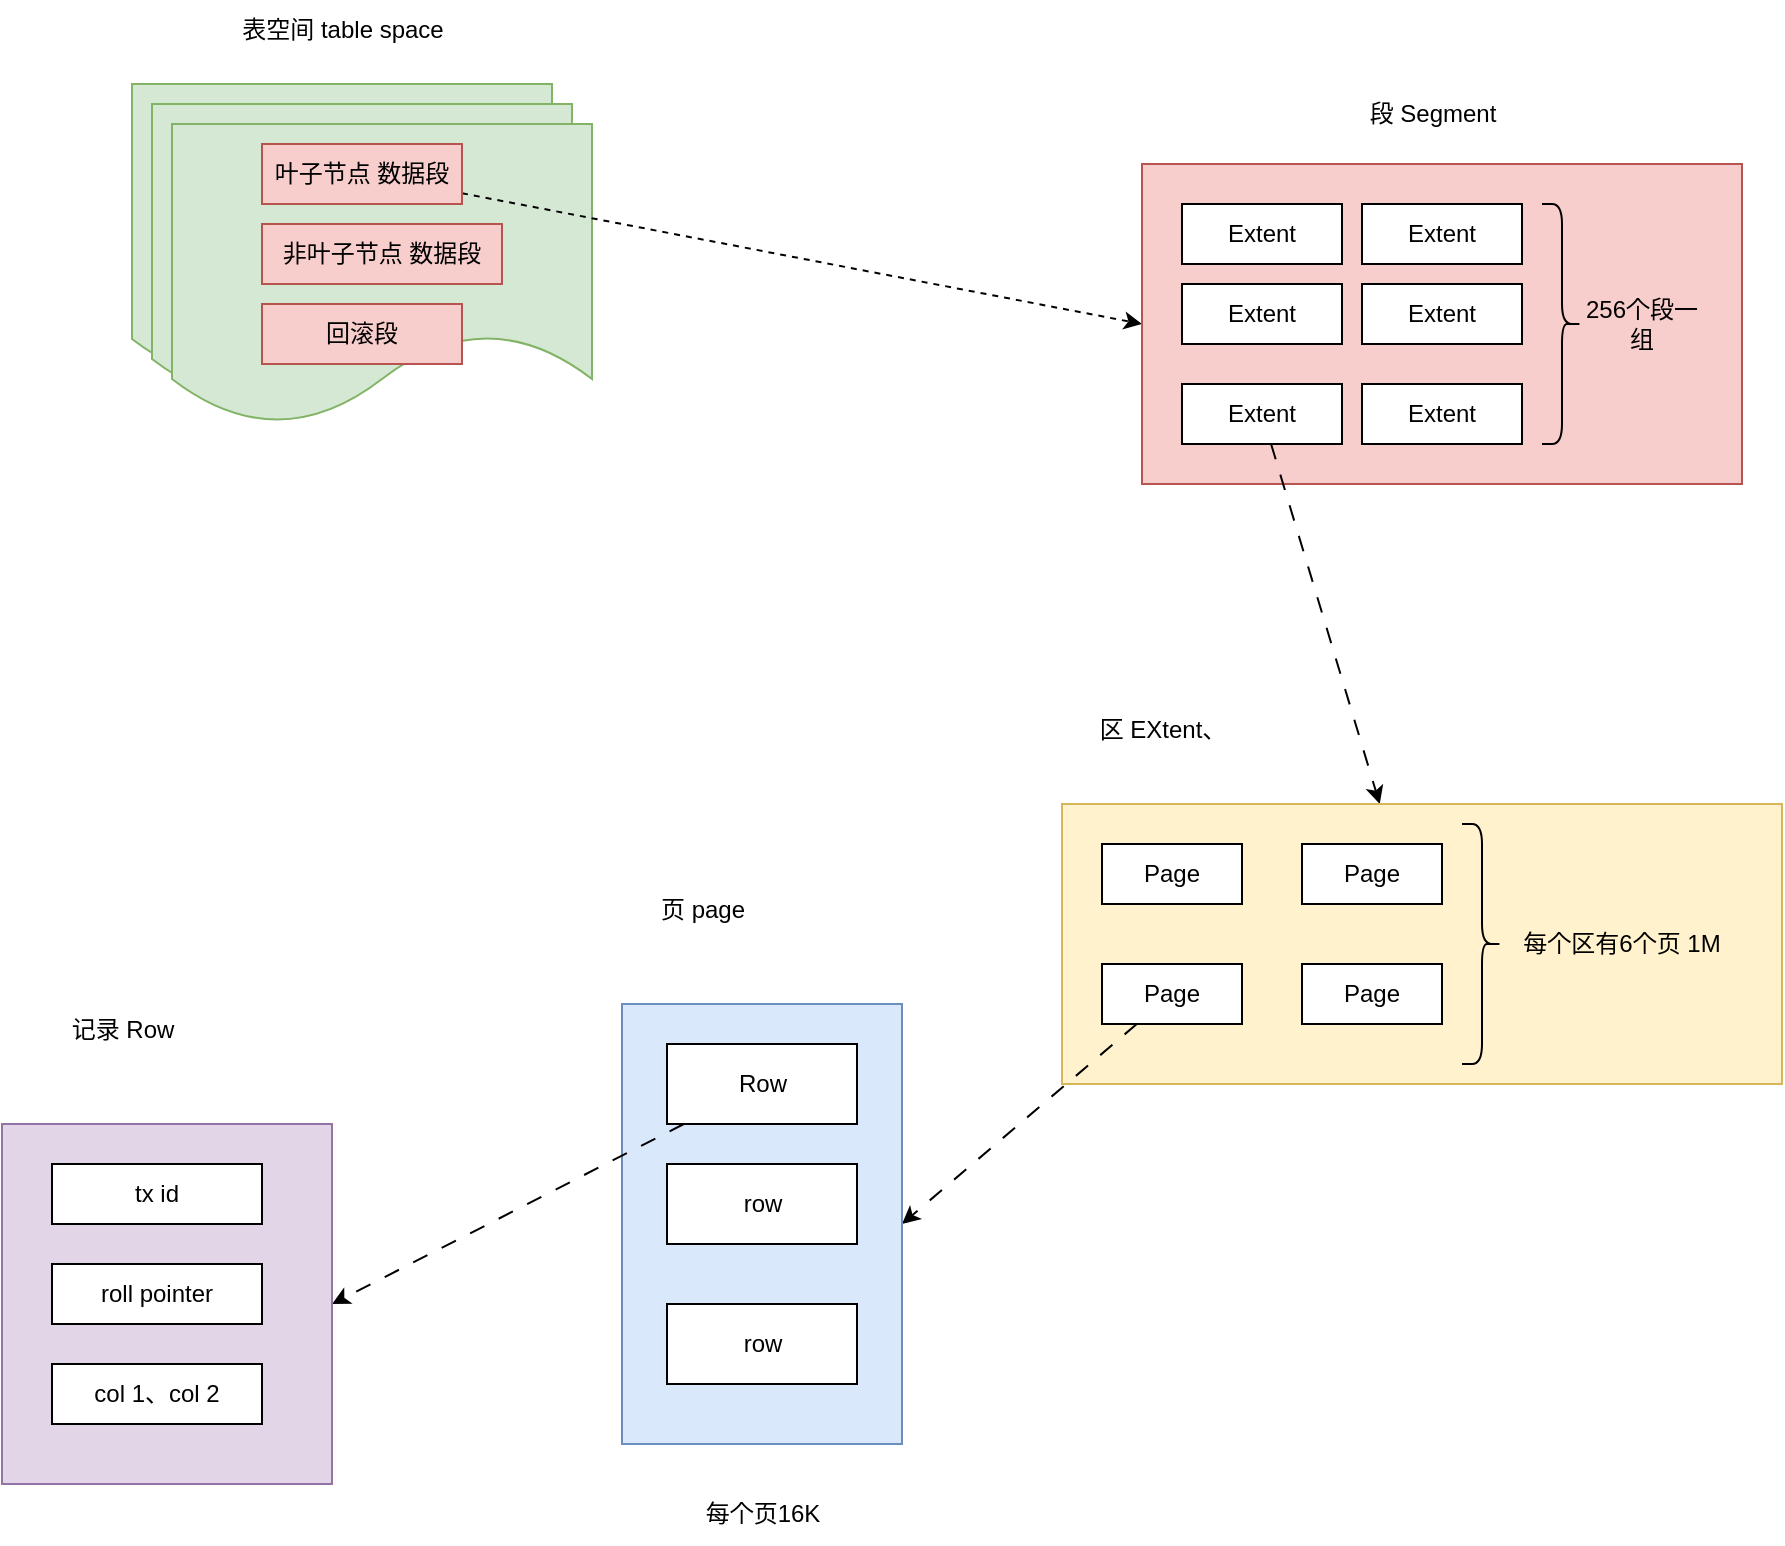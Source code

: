 <mxfile version="23.1.7" type="github">
  <diagram name="Page-1" id="gy4NEoS5YfscLkt1rcrz">
    <mxGraphModel dx="2212" dy="795" grid="1" gridSize="10" guides="1" tooltips="1" connect="1" arrows="1" fold="1" page="1" pageScale="1" pageWidth="850" pageHeight="1100" math="0" shadow="0">
      <root>
        <mxCell id="0" />
        <mxCell id="1" parent="0" />
        <mxCell id="opUYMGLfa8pnxmachDHJ-1" value="" style="shape=document;whiteSpace=wrap;html=1;boundedLbl=1;fillColor=#d5e8d4;strokeColor=#82b366;" vertex="1" parent="1">
          <mxGeometry x="45" y="250" width="210" height="150" as="geometry" />
        </mxCell>
        <mxCell id="opUYMGLfa8pnxmachDHJ-4" value="表空间 table space" style="text;html=1;align=center;verticalAlign=middle;resizable=0;points=[];autosize=1;strokeColor=none;fillColor=none;" vertex="1" parent="1">
          <mxGeometry x="90" y="208" width="120" height="30" as="geometry" />
        </mxCell>
        <mxCell id="opUYMGLfa8pnxmachDHJ-7" value="" style="shape=document;whiteSpace=wrap;html=1;boundedLbl=1;fillColor=#d5e8d4;strokeColor=#82b366;" vertex="1" parent="1">
          <mxGeometry x="55" y="260" width="210" height="150" as="geometry" />
        </mxCell>
        <mxCell id="opUYMGLfa8pnxmachDHJ-8" value="" style="shape=document;whiteSpace=wrap;html=1;boundedLbl=1;fillColor=#d5e8d4;strokeColor=#82b366;" vertex="1" parent="1">
          <mxGeometry x="65" y="270" width="210" height="150" as="geometry" />
        </mxCell>
        <mxCell id="opUYMGLfa8pnxmachDHJ-13" style="rounded=0;orthogonalLoop=1;jettySize=auto;html=1;entryX=0;entryY=0.5;entryDx=0;entryDy=0;elbow=vertical;dashed=1;" edge="1" parent="1" source="opUYMGLfa8pnxmachDHJ-9" target="opUYMGLfa8pnxmachDHJ-12">
          <mxGeometry relative="1" as="geometry" />
        </mxCell>
        <mxCell id="opUYMGLfa8pnxmachDHJ-9" value="叶子节点 数据段" style="rounded=0;whiteSpace=wrap;html=1;fillColor=#f8cecc;strokeColor=#b85450;" vertex="1" parent="1">
          <mxGeometry x="110" y="280" width="100" height="30" as="geometry" />
        </mxCell>
        <mxCell id="opUYMGLfa8pnxmachDHJ-10" value="回滚段" style="rounded=0;whiteSpace=wrap;html=1;fillColor=#f8cecc;strokeColor=#b85450;" vertex="1" parent="1">
          <mxGeometry x="110" y="360" width="100" height="30" as="geometry" />
        </mxCell>
        <mxCell id="opUYMGLfa8pnxmachDHJ-11" value="非叶子节点 数据段" style="rounded=0;whiteSpace=wrap;html=1;fillColor=#f8cecc;strokeColor=#b85450;" vertex="1" parent="1">
          <mxGeometry x="110" y="320" width="120" height="30" as="geometry" />
        </mxCell>
        <mxCell id="opUYMGLfa8pnxmachDHJ-12" value="" style="rounded=0;whiteSpace=wrap;html=1;fillColor=#f8cecc;strokeColor=#b85450;" vertex="1" parent="1">
          <mxGeometry x="550" y="290" width="300" height="160" as="geometry" />
        </mxCell>
        <mxCell id="opUYMGLfa8pnxmachDHJ-15" value="段 Segment" style="text;html=1;align=center;verticalAlign=middle;resizable=0;points=[];autosize=1;strokeColor=none;fillColor=none;" vertex="1" parent="1">
          <mxGeometry x="650" y="250" width="90" height="30" as="geometry" />
        </mxCell>
        <mxCell id="opUYMGLfa8pnxmachDHJ-16" value="Extent" style="rounded=0;whiteSpace=wrap;html=1;" vertex="1" parent="1">
          <mxGeometry x="570" y="310" width="80" height="30" as="geometry" />
        </mxCell>
        <mxCell id="opUYMGLfa8pnxmachDHJ-17" value="Extent" style="rounded=0;whiteSpace=wrap;html=1;" vertex="1" parent="1">
          <mxGeometry x="570" y="350" width="80" height="30" as="geometry" />
        </mxCell>
        <mxCell id="opUYMGLfa8pnxmachDHJ-31" style="rounded=0;orthogonalLoop=1;jettySize=auto;html=1;dashed=1;dashPattern=8 8;" edge="1" parent="1" source="opUYMGLfa8pnxmachDHJ-18" target="opUYMGLfa8pnxmachDHJ-26">
          <mxGeometry relative="1" as="geometry" />
        </mxCell>
        <mxCell id="opUYMGLfa8pnxmachDHJ-18" value="Extent" style="rounded=0;whiteSpace=wrap;html=1;" vertex="1" parent="1">
          <mxGeometry x="570" y="400" width="80" height="30" as="geometry" />
        </mxCell>
        <mxCell id="opUYMGLfa8pnxmachDHJ-19" value="Extent" style="rounded=0;whiteSpace=wrap;html=1;" vertex="1" parent="1">
          <mxGeometry x="660" y="310" width="80" height="30" as="geometry" />
        </mxCell>
        <mxCell id="opUYMGLfa8pnxmachDHJ-20" value="Extent" style="rounded=0;whiteSpace=wrap;html=1;" vertex="1" parent="1">
          <mxGeometry x="660" y="350" width="80" height="30" as="geometry" />
        </mxCell>
        <mxCell id="opUYMGLfa8pnxmachDHJ-21" value="Extent" style="rounded=0;whiteSpace=wrap;html=1;" vertex="1" parent="1">
          <mxGeometry x="660" y="400" width="80" height="30" as="geometry" />
        </mxCell>
        <mxCell id="opUYMGLfa8pnxmachDHJ-22" value="" style="shape=curlyBracket;whiteSpace=wrap;html=1;rounded=1;flipH=1;labelPosition=right;verticalLabelPosition=middle;align=left;verticalAlign=middle;" vertex="1" parent="1">
          <mxGeometry x="750" y="310" width="20" height="120" as="geometry" />
        </mxCell>
        <mxCell id="opUYMGLfa8pnxmachDHJ-24" value="256个段一组" style="text;html=1;align=center;verticalAlign=middle;whiteSpace=wrap;rounded=0;" vertex="1" parent="1">
          <mxGeometry x="770" y="355" width="60" height="30" as="geometry" />
        </mxCell>
        <mxCell id="opUYMGLfa8pnxmachDHJ-26" value="" style="rounded=0;whiteSpace=wrap;html=1;fillColor=#fff2cc;strokeColor=#d6b656;" vertex="1" parent="1">
          <mxGeometry x="510" y="610" width="360" height="140" as="geometry" />
        </mxCell>
        <mxCell id="opUYMGLfa8pnxmachDHJ-27" value="Page" style="rounded=0;whiteSpace=wrap;html=1;" vertex="1" parent="1">
          <mxGeometry x="530" y="630" width="70" height="30" as="geometry" />
        </mxCell>
        <mxCell id="opUYMGLfa8pnxmachDHJ-28" value="Page" style="rounded=0;whiteSpace=wrap;html=1;" vertex="1" parent="1">
          <mxGeometry x="630" y="690" width="70" height="30" as="geometry" />
        </mxCell>
        <mxCell id="opUYMGLfa8pnxmachDHJ-29" value="Page" style="rounded=0;whiteSpace=wrap;html=1;" vertex="1" parent="1">
          <mxGeometry x="630" y="630" width="70" height="30" as="geometry" />
        </mxCell>
        <mxCell id="opUYMGLfa8pnxmachDHJ-37" style="rounded=0;orthogonalLoop=1;jettySize=auto;html=1;entryX=1;entryY=0.5;entryDx=0;entryDy=0;dashed=1;dashPattern=8 8;" edge="1" parent="1" source="opUYMGLfa8pnxmachDHJ-30" target="opUYMGLfa8pnxmachDHJ-35">
          <mxGeometry relative="1" as="geometry" />
        </mxCell>
        <mxCell id="opUYMGLfa8pnxmachDHJ-30" value="Page" style="rounded=0;whiteSpace=wrap;html=1;" vertex="1" parent="1">
          <mxGeometry x="530" y="690" width="70" height="30" as="geometry" />
        </mxCell>
        <mxCell id="opUYMGLfa8pnxmachDHJ-32" value="区 EXtent、" style="text;html=1;align=center;verticalAlign=middle;resizable=0;points=[];autosize=1;strokeColor=none;fillColor=none;" vertex="1" parent="1">
          <mxGeometry x="515" y="558" width="90" height="30" as="geometry" />
        </mxCell>
        <mxCell id="opUYMGLfa8pnxmachDHJ-33" value="" style="shape=curlyBracket;whiteSpace=wrap;html=1;rounded=1;flipH=1;labelPosition=right;verticalLabelPosition=middle;align=left;verticalAlign=middle;" vertex="1" parent="1">
          <mxGeometry x="710" y="620" width="20" height="120" as="geometry" />
        </mxCell>
        <mxCell id="opUYMGLfa8pnxmachDHJ-34" value="每个区有6个页 1M" style="text;html=1;align=center;verticalAlign=middle;whiteSpace=wrap;rounded=0;" vertex="1" parent="1">
          <mxGeometry x="730" y="665" width="120" height="30" as="geometry" />
        </mxCell>
        <mxCell id="opUYMGLfa8pnxmachDHJ-35" value="" style="rounded=0;whiteSpace=wrap;html=1;fillColor=#dae8fc;strokeColor=#6c8ebf;" vertex="1" parent="1">
          <mxGeometry x="290" y="710" width="140" height="220" as="geometry" />
        </mxCell>
        <mxCell id="opUYMGLfa8pnxmachDHJ-36" value="页 page" style="text;html=1;align=center;verticalAlign=middle;resizable=0;points=[];autosize=1;strokeColor=none;fillColor=none;" vertex="1" parent="1">
          <mxGeometry x="295" y="648" width="70" height="30" as="geometry" />
        </mxCell>
        <mxCell id="opUYMGLfa8pnxmachDHJ-43" style="rounded=0;orthogonalLoop=1;jettySize=auto;html=1;entryX=1;entryY=0.5;entryDx=0;entryDy=0;dashed=1;dashPattern=8 8;" edge="1" parent="1" source="opUYMGLfa8pnxmachDHJ-38" target="opUYMGLfa8pnxmachDHJ-42">
          <mxGeometry relative="1" as="geometry" />
        </mxCell>
        <mxCell id="opUYMGLfa8pnxmachDHJ-38" value="Row" style="rounded=0;whiteSpace=wrap;html=1;" vertex="1" parent="1">
          <mxGeometry x="312.5" y="730" width="95" height="40" as="geometry" />
        </mxCell>
        <mxCell id="opUYMGLfa8pnxmachDHJ-39" value="row" style="rounded=0;whiteSpace=wrap;html=1;" vertex="1" parent="1">
          <mxGeometry x="312.5" y="790" width="95" height="40" as="geometry" />
        </mxCell>
        <mxCell id="opUYMGLfa8pnxmachDHJ-40" value="row" style="rounded=0;whiteSpace=wrap;html=1;" vertex="1" parent="1">
          <mxGeometry x="312.5" y="860" width="95" height="40" as="geometry" />
        </mxCell>
        <mxCell id="opUYMGLfa8pnxmachDHJ-41" value="每个页16K" style="text;html=1;align=center;verticalAlign=middle;resizable=0;points=[];autosize=1;strokeColor=none;fillColor=none;" vertex="1" parent="1">
          <mxGeometry x="320" y="950" width="80" height="30" as="geometry" />
        </mxCell>
        <mxCell id="opUYMGLfa8pnxmachDHJ-42" value="" style="rounded=0;whiteSpace=wrap;html=1;fillColor=#e1d5e7;strokeColor=#9673a6;" vertex="1" parent="1">
          <mxGeometry x="-20" y="770" width="165" height="180" as="geometry" />
        </mxCell>
        <mxCell id="opUYMGLfa8pnxmachDHJ-44" value="记录 Row" style="text;html=1;align=center;verticalAlign=middle;resizable=0;points=[];autosize=1;strokeColor=none;fillColor=none;" vertex="1" parent="1">
          <mxGeometry x="5" y="708" width="70" height="30" as="geometry" />
        </mxCell>
        <mxCell id="opUYMGLfa8pnxmachDHJ-45" value="tx id" style="rounded=0;whiteSpace=wrap;html=1;" vertex="1" parent="1">
          <mxGeometry x="5" y="790" width="105" height="30" as="geometry" />
        </mxCell>
        <mxCell id="opUYMGLfa8pnxmachDHJ-47" value="roll pointer" style="rounded=0;whiteSpace=wrap;html=1;" vertex="1" parent="1">
          <mxGeometry x="5" y="840" width="105" height="30" as="geometry" />
        </mxCell>
        <mxCell id="opUYMGLfa8pnxmachDHJ-48" value="col 1、col 2" style="rounded=0;whiteSpace=wrap;html=1;" vertex="1" parent="1">
          <mxGeometry x="5" y="890" width="105" height="30" as="geometry" />
        </mxCell>
      </root>
    </mxGraphModel>
  </diagram>
</mxfile>
